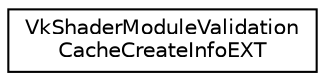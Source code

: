 digraph "Graphical Class Hierarchy"
{
 // LATEX_PDF_SIZE
  edge [fontname="Helvetica",fontsize="10",labelfontname="Helvetica",labelfontsize="10"];
  node [fontname="Helvetica",fontsize="10",shape=record];
  rankdir="LR";
  Node0 [label="VkShaderModuleValidation\lCacheCreateInfoEXT",height=0.2,width=0.4,color="black", fillcolor="white", style="filled",URL="$dc/d87/structVkShaderModuleValidationCacheCreateInfoEXT.html",tooltip=" "];
}
